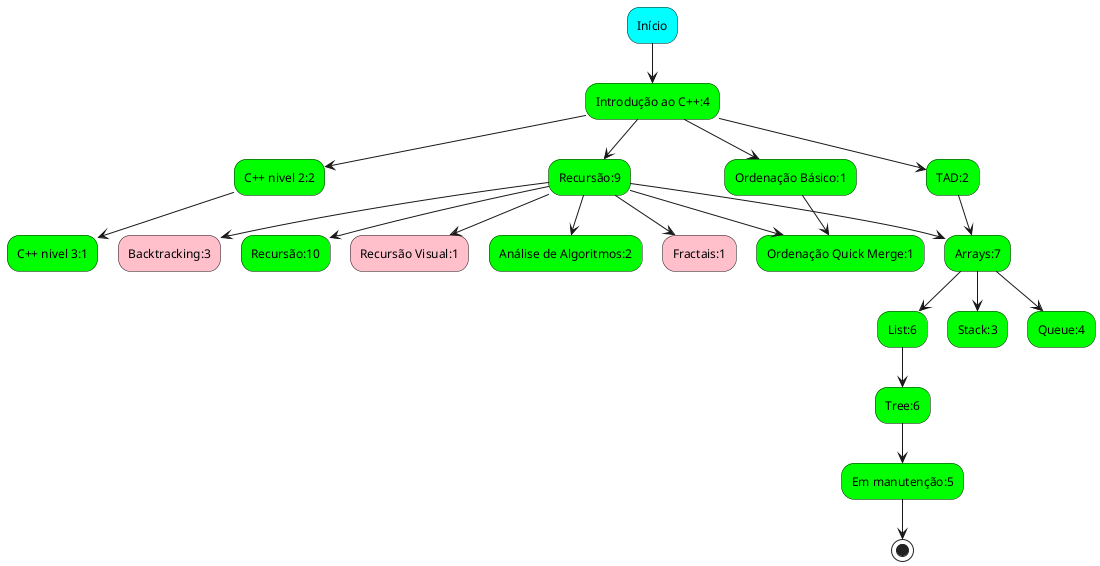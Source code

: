 @startuml graph
skinparam defaultFontName Hasklig
Início #cyan --> "Introdução ao C++:4" #lime
"Introdução ao C++:4" #lime --> "C++ nivel 2:2" #lime
"C++ nivel 2:2" #lime --> "C++ nivel 3:1" #lime
"Introdução ao C++:4" #lime --> "Recursão:9" #lime
"Recursão:9" #lime --> "Recursão:10" #lime
"Recursão:9" #lime --> "Recursão Visual:1" #pink
"Recursão:9" #lime --> "Análise de Algoritmos:2" #lime
"Introdução ao C++:4" #lime --> "TAD:2" #lime
"Recursão:9" #lime --> "Fractais:1" #pink
"Recursão:9" #lime --> "Backtracking:3" #pink
"Introdução ao C++:4" #lime --> "Ordenação Básico:1" #lime
"Ordenação Básico:1" #lime --> "Ordenação Quick Merge:1" #lime
"Recursão:9" #lime --> "Ordenação Quick Merge:1" #lime
"TAD:2" #lime --> "Arrays:7" #lime
"Recursão:9" #lime --> "Arrays:7" #lime
"Arrays:7" #lime --> "List:6" #lime
"Arrays:7" #lime --> "Stack:3" #lime
"Arrays:7" #lime --> "Queue:4" #lime
"List:6" #lime --> "Tree:6" #lime
"Tree:6" #lime --> "Em manutenção:5" #lime
"Em manutenção:5" #lime --> (*)
@enduml
